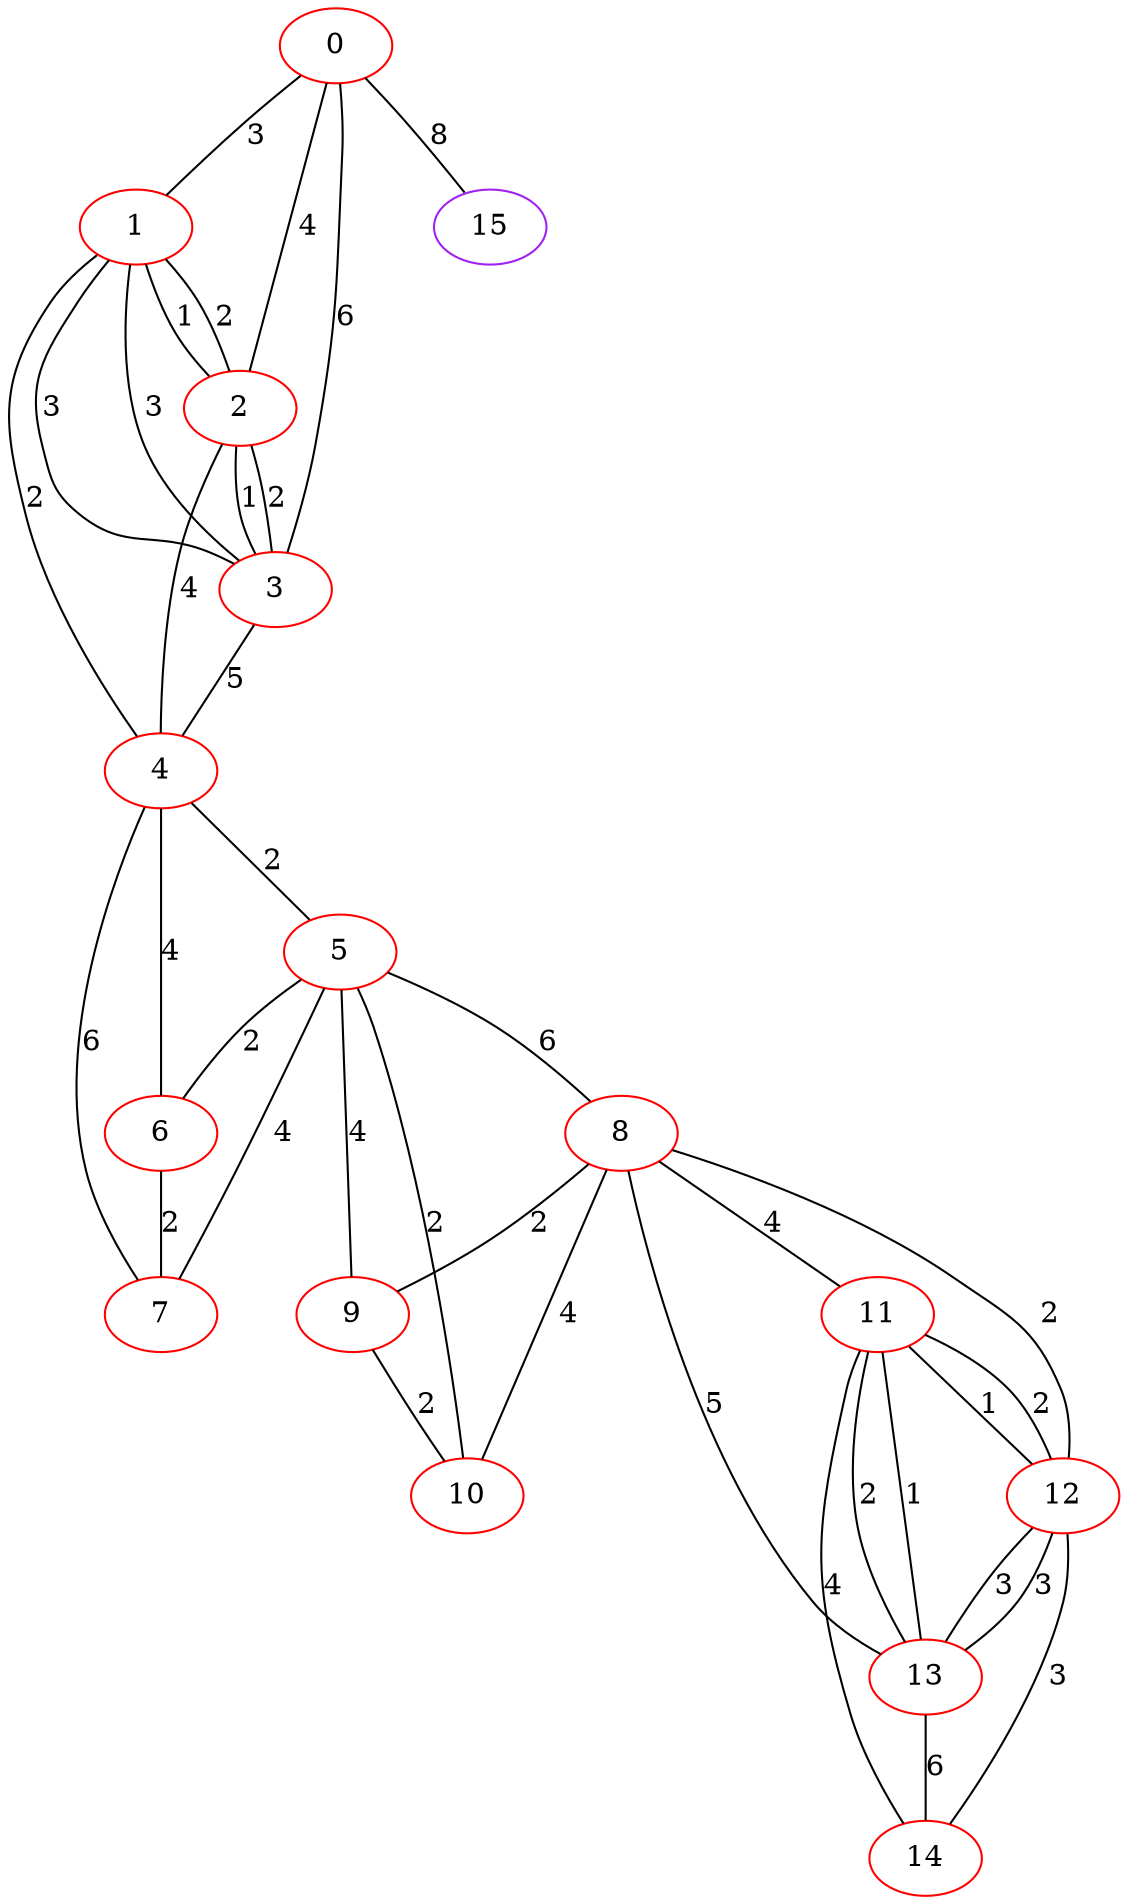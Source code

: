 graph "" {
0 [color=red, weight=1];
1 [color=red, weight=1];
2 [color=red, weight=1];
3 [color=red, weight=1];
4 [color=red, weight=1];
5 [color=red, weight=1];
6 [color=red, weight=1];
7 [color=red, weight=1];
8 [color=red, weight=1];
9 [color=red, weight=1];
10 [color=red, weight=1];
11 [color=red, weight=1];
12 [color=red, weight=1];
13 [color=red, weight=1];
14 [color=red, weight=1];
15 [color=purple, weight=4];
0 -- 1  [key=0, label=3];
0 -- 2  [key=0, label=4];
0 -- 3  [key=0, label=6];
0 -- 15  [key=0, label=8];
1 -- 2  [key=0, label=2];
1 -- 2  [key=1, label=1];
1 -- 3  [key=0, label=3];
1 -- 3  [key=1, label=3];
1 -- 4  [key=0, label=2];
2 -- 3  [key=0, label=1];
2 -- 3  [key=1, label=2];
2 -- 4  [key=0, label=4];
3 -- 4  [key=0, label=5];
4 -- 5  [key=0, label=2];
4 -- 6  [key=0, label=4];
4 -- 7  [key=0, label=6];
5 -- 6  [key=0, label=2];
5 -- 7  [key=0, label=4];
5 -- 8  [key=0, label=6];
5 -- 9  [key=0, label=4];
5 -- 10  [key=0, label=2];
6 -- 7  [key=0, label=2];
8 -- 9  [key=0, label=2];
8 -- 10  [key=0, label=4];
8 -- 11  [key=0, label=4];
8 -- 12  [key=0, label=2];
8 -- 13  [key=0, label=5];
9 -- 10  [key=0, label=2];
11 -- 12  [key=0, label=1];
11 -- 12  [key=1, label=2];
11 -- 13  [key=0, label=2];
11 -- 13  [key=1, label=1];
11 -- 14  [key=0, label=4];
12 -- 13  [key=0, label=3];
12 -- 13  [key=1, label=3];
12 -- 14  [key=0, label=3];
13 -- 14  [key=0, label=6];
}
